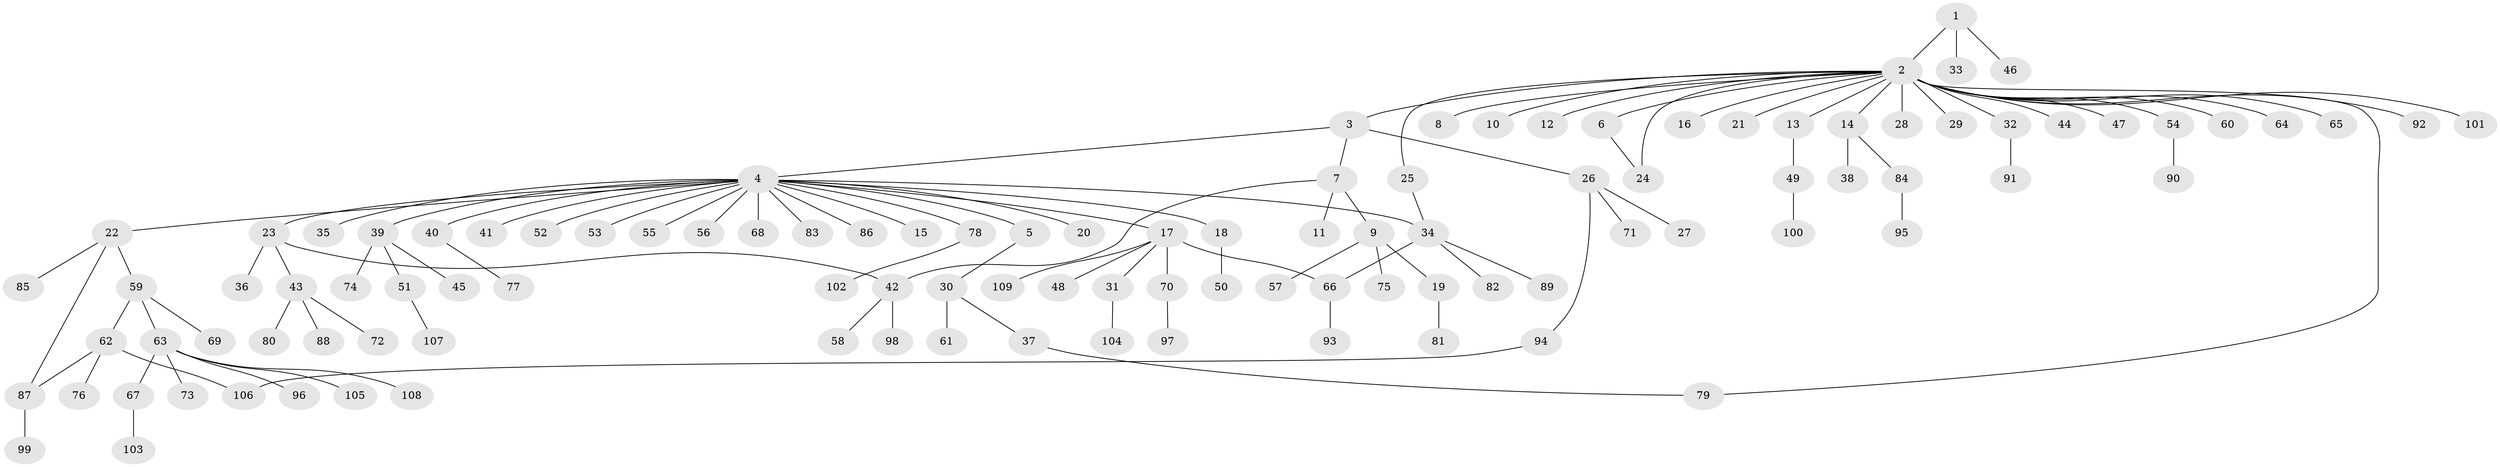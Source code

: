 // Generated by graph-tools (version 1.1) at 2025/48/03/09/25 04:48:06]
// undirected, 109 vertices, 115 edges
graph export_dot {
graph [start="1"]
  node [color=gray90,style=filled];
  1;
  2;
  3;
  4;
  5;
  6;
  7;
  8;
  9;
  10;
  11;
  12;
  13;
  14;
  15;
  16;
  17;
  18;
  19;
  20;
  21;
  22;
  23;
  24;
  25;
  26;
  27;
  28;
  29;
  30;
  31;
  32;
  33;
  34;
  35;
  36;
  37;
  38;
  39;
  40;
  41;
  42;
  43;
  44;
  45;
  46;
  47;
  48;
  49;
  50;
  51;
  52;
  53;
  54;
  55;
  56;
  57;
  58;
  59;
  60;
  61;
  62;
  63;
  64;
  65;
  66;
  67;
  68;
  69;
  70;
  71;
  72;
  73;
  74;
  75;
  76;
  77;
  78;
  79;
  80;
  81;
  82;
  83;
  84;
  85;
  86;
  87;
  88;
  89;
  90;
  91;
  92;
  93;
  94;
  95;
  96;
  97;
  98;
  99;
  100;
  101;
  102;
  103;
  104;
  105;
  106;
  107;
  108;
  109;
  1 -- 2;
  1 -- 33;
  1 -- 46;
  2 -- 3;
  2 -- 6;
  2 -- 8;
  2 -- 10;
  2 -- 12;
  2 -- 13;
  2 -- 14;
  2 -- 16;
  2 -- 21;
  2 -- 24;
  2 -- 25;
  2 -- 28;
  2 -- 29;
  2 -- 32;
  2 -- 44;
  2 -- 47;
  2 -- 54;
  2 -- 60;
  2 -- 64;
  2 -- 65;
  2 -- 79;
  2 -- 92;
  2 -- 101;
  3 -- 4;
  3 -- 7;
  3 -- 26;
  4 -- 5;
  4 -- 15;
  4 -- 17;
  4 -- 18;
  4 -- 20;
  4 -- 22;
  4 -- 23;
  4 -- 34;
  4 -- 35;
  4 -- 39;
  4 -- 40;
  4 -- 41;
  4 -- 52;
  4 -- 53;
  4 -- 55;
  4 -- 56;
  4 -- 68;
  4 -- 78;
  4 -- 83;
  4 -- 86;
  5 -- 30;
  6 -- 24;
  7 -- 9;
  7 -- 11;
  7 -- 42;
  9 -- 19;
  9 -- 57;
  9 -- 75;
  13 -- 49;
  14 -- 38;
  14 -- 84;
  17 -- 31;
  17 -- 48;
  17 -- 66;
  17 -- 70;
  17 -- 109;
  18 -- 50;
  19 -- 81;
  22 -- 59;
  22 -- 85;
  22 -- 87;
  23 -- 36;
  23 -- 42;
  23 -- 43;
  25 -- 34;
  26 -- 27;
  26 -- 71;
  26 -- 94;
  30 -- 37;
  30 -- 61;
  31 -- 104;
  32 -- 91;
  34 -- 66;
  34 -- 82;
  34 -- 89;
  37 -- 79;
  39 -- 45;
  39 -- 51;
  39 -- 74;
  40 -- 77;
  42 -- 58;
  42 -- 98;
  43 -- 72;
  43 -- 80;
  43 -- 88;
  49 -- 100;
  51 -- 107;
  54 -- 90;
  59 -- 62;
  59 -- 63;
  59 -- 69;
  62 -- 76;
  62 -- 87;
  62 -- 106;
  63 -- 67;
  63 -- 73;
  63 -- 96;
  63 -- 105;
  63 -- 108;
  66 -- 93;
  67 -- 103;
  70 -- 97;
  78 -- 102;
  84 -- 95;
  87 -- 99;
  94 -- 106;
}
